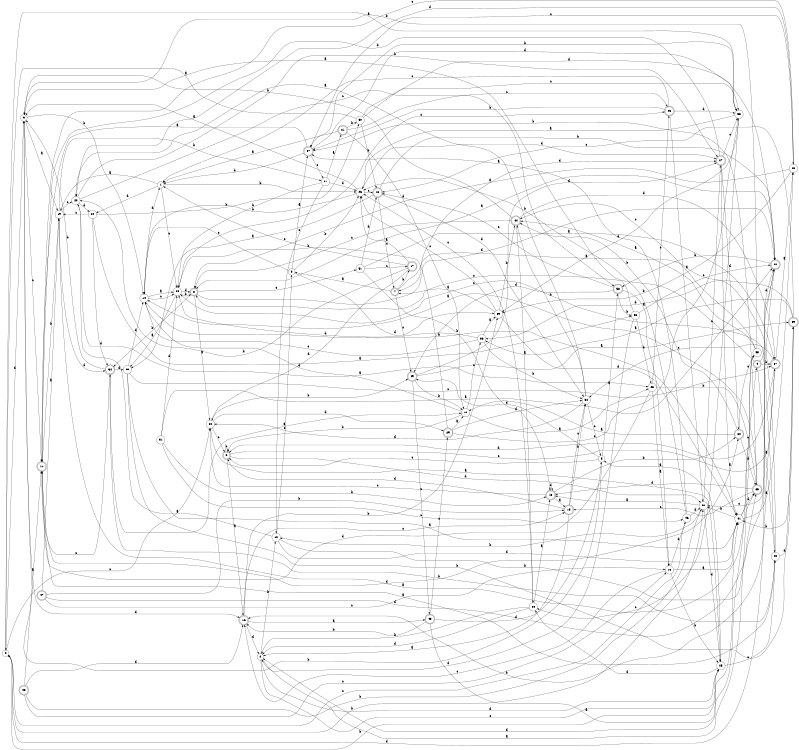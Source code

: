 digraph n50_7 {
__start0 [label="" shape="none"];

rankdir=LR;
size="8,5";

s0 [style="filled", color="black", fillcolor="white" shape="circle", label="0"];
s1 [style="filled", color="black", fillcolor="white" shape="circle", label="1"];
s2 [style="filled", color="black", fillcolor="white" shape="circle", label="2"];
s3 [style="filled", color="black", fillcolor="white" shape="circle", label="3"];
s4 [style="rounded,filled", color="black", fillcolor="white" shape="doublecircle", label="4"];
s5 [style="filled", color="black", fillcolor="white" shape="circle", label="5"];
s6 [style="rounded,filled", color="black", fillcolor="white" shape="doublecircle", label="6"];
s7 [style="rounded,filled", color="black", fillcolor="white" shape="doublecircle", label="7"];
s8 [style="rounded,filled", color="black", fillcolor="white" shape="doublecircle", label="8"];
s9 [style="filled", color="black", fillcolor="white" shape="circle", label="9"];
s10 [style="filled", color="black", fillcolor="white" shape="circle", label="10"];
s11 [style="rounded,filled", color="black", fillcolor="white" shape="doublecircle", label="11"];
s12 [style="filled", color="black", fillcolor="white" shape="circle", label="12"];
s13 [style="rounded,filled", color="black", fillcolor="white" shape="doublecircle", label="13"];
s14 [style="filled", color="black", fillcolor="white" shape="circle", label="14"];
s15 [style="rounded,filled", color="black", fillcolor="white" shape="doublecircle", label="15"];
s16 [style="rounded,filled", color="black", fillcolor="white" shape="doublecircle", label="16"];
s17 [style="rounded,filled", color="black", fillcolor="white" shape="doublecircle", label="17"];
s18 [style="filled", color="black", fillcolor="white" shape="circle", label="18"];
s19 [style="filled", color="black", fillcolor="white" shape="circle", label="19"];
s20 [style="filled", color="black", fillcolor="white" shape="circle", label="20"];
s21 [style="rounded,filled", color="black", fillcolor="white" shape="doublecircle", label="21"];
s22 [style="filled", color="black", fillcolor="white" shape="circle", label="22"];
s23 [style="rounded,filled", color="black", fillcolor="white" shape="doublecircle", label="23"];
s24 [style="filled", color="black", fillcolor="white" shape="circle", label="24"];
s25 [style="filled", color="black", fillcolor="white" shape="circle", label="25"];
s26 [style="filled", color="black", fillcolor="white" shape="circle", label="26"];
s27 [style="rounded,filled", color="black", fillcolor="white" shape="doublecircle", label="27"];
s28 [style="filled", color="black", fillcolor="white" shape="circle", label="28"];
s29 [style="rounded,filled", color="black", fillcolor="white" shape="doublecircle", label="29"];
s30 [style="filled", color="black", fillcolor="white" shape="circle", label="30"];
s31 [style="filled", color="black", fillcolor="white" shape="circle", label="31"];
s32 [style="filled", color="black", fillcolor="white" shape="circle", label="32"];
s33 [style="filled", color="black", fillcolor="white" shape="circle", label="33"];
s34 [style="filled", color="black", fillcolor="white" shape="circle", label="34"];
s35 [style="rounded,filled", color="black", fillcolor="white" shape="doublecircle", label="35"];
s36 [style="filled", color="black", fillcolor="white" shape="circle", label="36"];
s37 [style="rounded,filled", color="black", fillcolor="white" shape="doublecircle", label="37"];
s38 [style="filled", color="black", fillcolor="white" shape="circle", label="38"];
s39 [style="filled", color="black", fillcolor="white" shape="circle", label="39"];
s40 [style="filled", color="black", fillcolor="white" shape="circle", label="40"];
s41 [style="filled", color="black", fillcolor="white" shape="circle", label="41"];
s42 [style="rounded,filled", color="black", fillcolor="white" shape="doublecircle", label="42"];
s43 [style="rounded,filled", color="black", fillcolor="white" shape="doublecircle", label="43"];
s44 [style="rounded,filled", color="black", fillcolor="white" shape="doublecircle", label="44"];
s45 [style="rounded,filled", color="black", fillcolor="white" shape="doublecircle", label="45"];
s46 [style="filled", color="black", fillcolor="white" shape="circle", label="46"];
s47 [style="rounded,filled", color="black", fillcolor="white" shape="doublecircle", label="47"];
s48 [style="rounded,filled", color="black", fillcolor="white" shape="doublecircle", label="48"];
s49 [style="rounded,filled", color="black", fillcolor="white" shape="doublecircle", label="49"];
s50 [style="filled", color="black", fillcolor="white" shape="circle", label="50"];
s51 [style="filled", color="black", fillcolor="white" shape="circle", label="51"];
s52 [style="filled", color="black", fillcolor="white" shape="circle", label="52"];
s53 [style="filled", color="black", fillcolor="white" shape="circle", label="53"];
s54 [style="rounded,filled", color="black", fillcolor="white" shape="doublecircle", label="54"];
s55 [style="filled", color="black", fillcolor="white" shape="circle", label="55"];
s56 [style="filled", color="black", fillcolor="white" shape="circle", label="56"];
s57 [style="rounded,filled", color="black", fillcolor="white" shape="doublecircle", label="57"];
s58 [style="rounded,filled", color="black", fillcolor="white" shape="doublecircle", label="58"];
s59 [style="rounded,filled", color="black", fillcolor="white" shape="doublecircle", label="59"];
s60 [style="rounded,filled", color="black", fillcolor="white" shape="doublecircle", label="60"];
s61 [style="filled", color="black", fillcolor="white" shape="circle", label="61"];
s0 -> s53 [label="a"];
s0 -> s52 [label="b"];
s0 -> s30 [label="c"];
s0 -> s9 [label="d"];
s1 -> s19 [label="a"];
s1 -> s26 [label="b"];
s1 -> s34 [label="c"];
s1 -> s24 [label="d"];
s2 -> s55 [label="a"];
s2 -> s12 [label="b"];
s2 -> s25 [label="c"];
s2 -> s25 [label="d"];
s3 -> s57 [label="a"];
s3 -> s26 [label="b"];
s3 -> s14 [label="c"];
s3 -> s39 [label="d"];
s4 -> s40 [label="a"];
s4 -> s37 [label="b"];
s4 -> s8 [label="c"];
s4 -> s42 [label="d"];
s5 -> s58 [label="a"];
s5 -> s9 [label="b"];
s5 -> s6 [label="c"];
s5 -> s49 [label="d"];
s6 -> s16 [label="a"];
s6 -> s6 [label="b"];
s6 -> s37 [label="c"];
s6 -> s52 [label="d"];
s7 -> s3 [label="a"];
s7 -> s17 [label="b"];
s7 -> s49 [label="c"];
s7 -> s27 [label="d"];
s8 -> s30 [label="a"];
s8 -> s54 [label="b"];
s8 -> s51 [label="c"];
s8 -> s42 [label="d"];
s9 -> s19 [label="a"];
s9 -> s14 [label="b"];
s9 -> s11 [label="c"];
s9 -> s16 [label="d"];
s10 -> s28 [label="a"];
s10 -> s6 [label="b"];
s10 -> s38 [label="c"];
s10 -> s14 [label="d"];
s11 -> s40 [label="a"];
s11 -> s19 [label="b"];
s11 -> s20 [label="c"];
s11 -> s60 [label="d"];
s12 -> s22 [label="a"];
s12 -> s42 [label="b"];
s12 -> s3 [label="c"];
s12 -> s41 [label="d"];
s13 -> s15 [label="a"];
s13 -> s60 [label="b"];
s13 -> s30 [label="c"];
s13 -> s13 [label="d"];
s14 -> s34 [label="a"];
s14 -> s41 [label="b"];
s14 -> s34 [label="c"];
s14 -> s1 [label="d"];
s15 -> s2 [label="a"];
s15 -> s32 [label="b"];
s15 -> s32 [label="c"];
s15 -> s6 [label="d"];
s16 -> s43 [label="a"];
s16 -> s39 [label="b"];
s16 -> s15 [label="c"];
s16 -> s2 [label="d"];
s17 -> s26 [label="a"];
s17 -> s22 [label="b"];
s17 -> s1 [label="c"];
s17 -> s30 [label="d"];
s18 -> s41 [label="a"];
s18 -> s25 [label="b"];
s18 -> s16 [label="c"];
s18 -> s46 [label="d"];
s19 -> s35 [label="a"];
s19 -> s61 [label="b"];
s19 -> s22 [label="c"];
s19 -> s54 [label="d"];
s20 -> s8 [label="a"];
s20 -> s39 [label="b"];
s20 -> s57 [label="c"];
s20 -> s22 [label="d"];
s21 -> s1 [label="a"];
s21 -> s50 [label="b"];
s21 -> s23 [label="c"];
s21 -> s10 [label="d"];
s22 -> s28 [label="a"];
s22 -> s27 [label="b"];
s22 -> s58 [label="c"];
s22 -> s24 [label="d"];
s23 -> s52 [label="a"];
s23 -> s57 [label="b"];
s23 -> s1 [label="c"];
s23 -> s53 [label="d"];
s24 -> s36 [label="a"];
s24 -> s50 [label="b"];
s24 -> s19 [label="c"];
s24 -> s54 [label="d"];
s25 -> s5 [label="a"];
s25 -> s0 [label="b"];
s25 -> s40 [label="c"];
s25 -> s56 [label="d"];
s26 -> s9 [label="a"];
s26 -> s14 [label="b"];
s26 -> s48 [label="c"];
s26 -> s27 [label="d"];
s27 -> s41 [label="a"];
s27 -> s11 [label="b"];
s27 -> s53 [label="c"];
s27 -> s60 [label="d"];
s28 -> s18 [label="a"];
s28 -> s35 [label="b"];
s28 -> s23 [label="c"];
s28 -> s11 [label="d"];
s29 -> s10 [label="a"];
s29 -> s34 [label="b"];
s29 -> s53 [label="c"];
s29 -> s32 [label="d"];
s30 -> s25 [label="a"];
s30 -> s49 [label="b"];
s30 -> s6 [label="c"];
s30 -> s29 [label="d"];
s31 -> s42 [label="a"];
s31 -> s13 [label="b"];
s31 -> s46 [label="c"];
s31 -> s34 [label="d"];
s32 -> s22 [label="a"];
s32 -> s44 [label="b"];
s32 -> s5 [label="c"];
s32 -> s30 [label="d"];
s33 -> s41 [label="a"];
s33 -> s59 [label="b"];
s33 -> s37 [label="c"];
s33 -> s14 [label="d"];
s34 -> s33 [label="a"];
s34 -> s8 [label="b"];
s34 -> s23 [label="c"];
s34 -> s8 [label="d"];
s35 -> s14 [label="a"];
s35 -> s57 [label="b"];
s35 -> s15 [label="c"];
s35 -> s13 [label="d"];
s36 -> s9 [label="a"];
s36 -> s28 [label="b"];
s36 -> s42 [label="c"];
s36 -> s2 [label="d"];
s37 -> s20 [label="a"];
s37 -> s16 [label="b"];
s37 -> s32 [label="c"];
s37 -> s6 [label="d"];
s38 -> s39 [label="a"];
s38 -> s32 [label="b"];
s38 -> s14 [label="c"];
s38 -> s34 [label="d"];
s39 -> s7 [label="a"];
s39 -> s44 [label="b"];
s39 -> s26 [label="c"];
s39 -> s41 [label="d"];
s40 -> s7 [label="a"];
s40 -> s54 [label="b"];
s40 -> s34 [label="c"];
s40 -> s59 [label="d"];
s41 -> s20 [label="a"];
s41 -> s52 [label="b"];
s41 -> s4 [label="c"];
s41 -> s35 [label="d"];
s42 -> s8 [label="a"];
s42 -> s58 [label="b"];
s42 -> s52 [label="c"];
s42 -> s0 [label="d"];
s43 -> s41 [label="a"];
s43 -> s16 [label="b"];
s43 -> s29 [label="c"];
s43 -> s5 [label="d"];
s44 -> s56 [label="a"];
s44 -> s9 [label="b"];
s44 -> s8 [label="c"];
s44 -> s37 [label="d"];
s45 -> s11 [label="a"];
s45 -> s52 [label="b"];
s45 -> s18 [label="c"];
s45 -> s16 [label="d"];
s46 -> s57 [label="a"];
s46 -> s26 [label="b"];
s46 -> s0 [label="c"];
s46 -> s52 [label="d"];
s47 -> s19 [label="a"];
s47 -> s15 [label="b"];
s47 -> s18 [label="c"];
s47 -> s35 [label="d"];
s48 -> s33 [label="a"];
s48 -> s42 [label="b"];
s48 -> s7 [label="c"];
s48 -> s32 [label="d"];
s49 -> s59 [label="a"];
s49 -> s10 [label="b"];
s49 -> s43 [label="c"];
s49 -> s27 [label="d"];
s50 -> s0 [label="a"];
s50 -> s48 [label="b"];
s50 -> s53 [label="c"];
s50 -> s42 [label="d"];
s51 -> s37 [label="a"];
s51 -> s13 [label="b"];
s51 -> s17 [label="c"];
s51 -> s48 [label="d"];
s52 -> s13 [label="a"];
s52 -> s12 [label="b"];
s52 -> s27 [label="c"];
s52 -> s25 [label="d"];
s53 -> s26 [label="a"];
s53 -> s57 [label="b"];
s53 -> s56 [label="c"];
s53 -> s39 [label="d"];
s54 -> s10 [label="a"];
s54 -> s9 [label="b"];
s54 -> s11 [label="c"];
s54 -> s33 [label="d"];
s55 -> s44 [label="a"];
s55 -> s9 [label="b"];
s55 -> s44 [label="c"];
s55 -> s2 [label="d"];
s56 -> s13 [label="a"];
s56 -> s2 [label="b"];
s56 -> s26 [label="c"];
s56 -> s2 [label="d"];
s57 -> s11 [label="a"];
s57 -> s1 [label="b"];
s57 -> s61 [label="c"];
s57 -> s53 [label="d"];
s58 -> s18 [label="a"];
s58 -> s36 [label="b"];
s58 -> s48 [label="c"];
s58 -> s49 [label="d"];
s59 -> s38 [label="a"];
s59 -> s41 [label="b"];
s59 -> s48 [label="c"];
s59 -> s38 [label="d"];
s60 -> s10 [label="a"];
s60 -> s44 [label="b"];
s60 -> s55 [label="c"];
s60 -> s35 [label="d"];
s61 -> s21 [label="a"];
s61 -> s34 [label="b"];
s61 -> s12 [label="c"];
s61 -> s26 [label="d"];

}